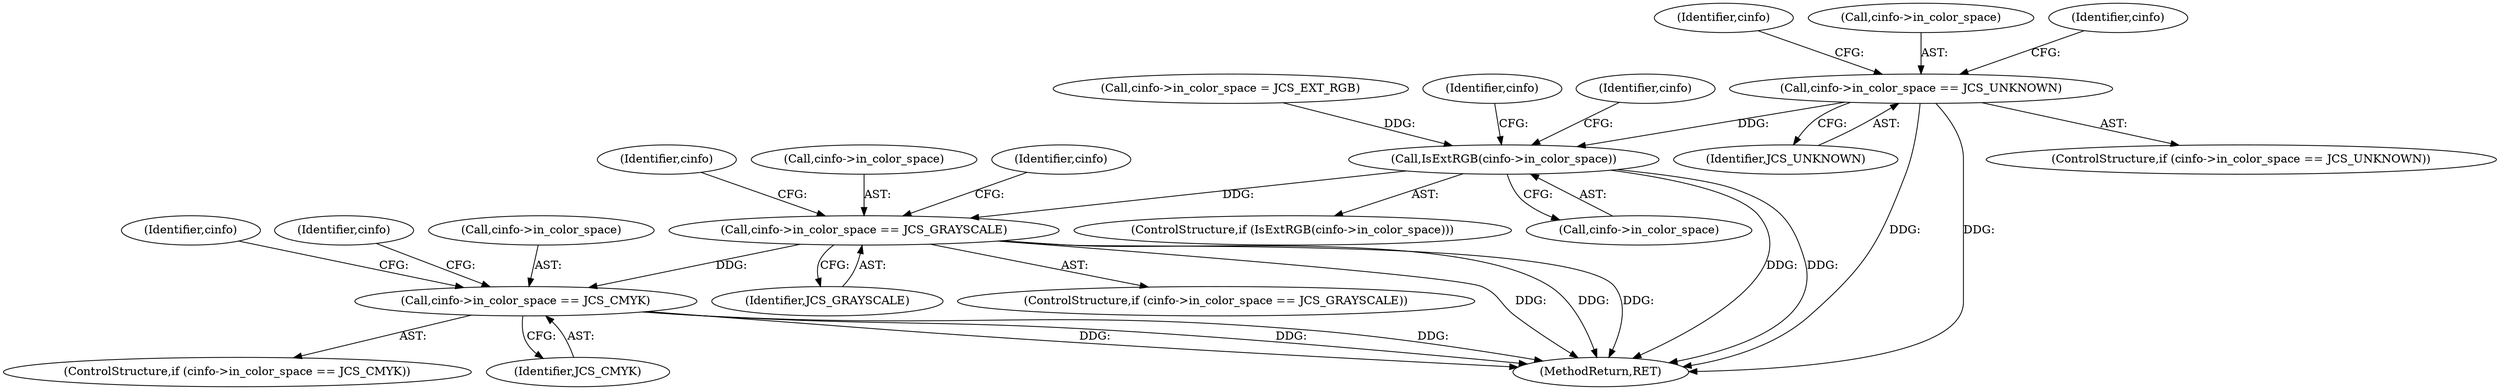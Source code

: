 digraph "0_libjpeg-turbo_43e84cff1bb2bd8293066f6ac4eb0df61ddddbc6@API" {
"1000531" [label="(Call,cinfo->in_color_space == JCS_UNKNOWN)"];
"1000542" [label="(Call,IsExtRGB(cinfo->in_color_space))"];
"1000557" [label="(Call,cinfo->in_color_space == JCS_GRAYSCALE)"];
"1000569" [label="(Call,cinfo->in_color_space == JCS_CMYK)"];
"1000561" [label="(Identifier,JCS_GRAYSCALE)"];
"1000556" [label="(ControlStructure,if (cinfo->in_color_space == JCS_GRAYSCALE))"];
"1000544" [label="(Identifier,cinfo)"];
"1000541" [label="(ControlStructure,if (IsExtRGB(cinfo->in_color_space)))"];
"1000557" [label="(Call,cinfo->in_color_space == JCS_GRAYSCALE)"];
"1000569" [label="(Call,cinfo->in_color_space == JCS_CMYK)"];
"1000535" [label="(Identifier,JCS_UNKNOWN)"];
"1000542" [label="(Call,IsExtRGB(cinfo->in_color_space))"];
"1000536" [label="(Call,cinfo->in_color_space = JCS_EXT_RGB)"];
"1000543" [label="(Call,cinfo->in_color_space)"];
"1000532" [label="(Call,cinfo->in_color_space)"];
"1000571" [label="(Identifier,cinfo)"];
"1000568" [label="(ControlStructure,if (cinfo->in_color_space == JCS_CMYK))"];
"1000558" [label="(Call,cinfo->in_color_space)"];
"1000548" [label="(Identifier,cinfo)"];
"1000531" [label="(Call,cinfo->in_color_space == JCS_UNKNOWN)"];
"1000538" [label="(Identifier,cinfo)"];
"1000573" [label="(Identifier,JCS_CMYK)"];
"1000854" [label="(MethodReturn,RET)"];
"1000581" [label="(Identifier,cinfo)"];
"1000576" [label="(Identifier,cinfo)"];
"1000530" [label="(ControlStructure,if (cinfo->in_color_space == JCS_UNKNOWN))"];
"1000564" [label="(Identifier,cinfo)"];
"1000559" [label="(Identifier,cinfo)"];
"1000570" [label="(Call,cinfo->in_color_space)"];
"1000531" -> "1000530"  [label="AST: "];
"1000531" -> "1000535"  [label="CFG: "];
"1000532" -> "1000531"  [label="AST: "];
"1000535" -> "1000531"  [label="AST: "];
"1000538" -> "1000531"  [label="CFG: "];
"1000544" -> "1000531"  [label="CFG: "];
"1000531" -> "1000854"  [label="DDG: "];
"1000531" -> "1000854"  [label="DDG: "];
"1000531" -> "1000542"  [label="DDG: "];
"1000542" -> "1000541"  [label="AST: "];
"1000542" -> "1000543"  [label="CFG: "];
"1000543" -> "1000542"  [label="AST: "];
"1000548" -> "1000542"  [label="CFG: "];
"1000559" -> "1000542"  [label="CFG: "];
"1000542" -> "1000854"  [label="DDG: "];
"1000542" -> "1000854"  [label="DDG: "];
"1000536" -> "1000542"  [label="DDG: "];
"1000542" -> "1000557"  [label="DDG: "];
"1000557" -> "1000556"  [label="AST: "];
"1000557" -> "1000561"  [label="CFG: "];
"1000558" -> "1000557"  [label="AST: "];
"1000561" -> "1000557"  [label="AST: "];
"1000564" -> "1000557"  [label="CFG: "];
"1000571" -> "1000557"  [label="CFG: "];
"1000557" -> "1000854"  [label="DDG: "];
"1000557" -> "1000854"  [label="DDG: "];
"1000557" -> "1000854"  [label="DDG: "];
"1000557" -> "1000569"  [label="DDG: "];
"1000569" -> "1000568"  [label="AST: "];
"1000569" -> "1000573"  [label="CFG: "];
"1000570" -> "1000569"  [label="AST: "];
"1000573" -> "1000569"  [label="AST: "];
"1000576" -> "1000569"  [label="CFG: "];
"1000581" -> "1000569"  [label="CFG: "];
"1000569" -> "1000854"  [label="DDG: "];
"1000569" -> "1000854"  [label="DDG: "];
"1000569" -> "1000854"  [label="DDG: "];
}
